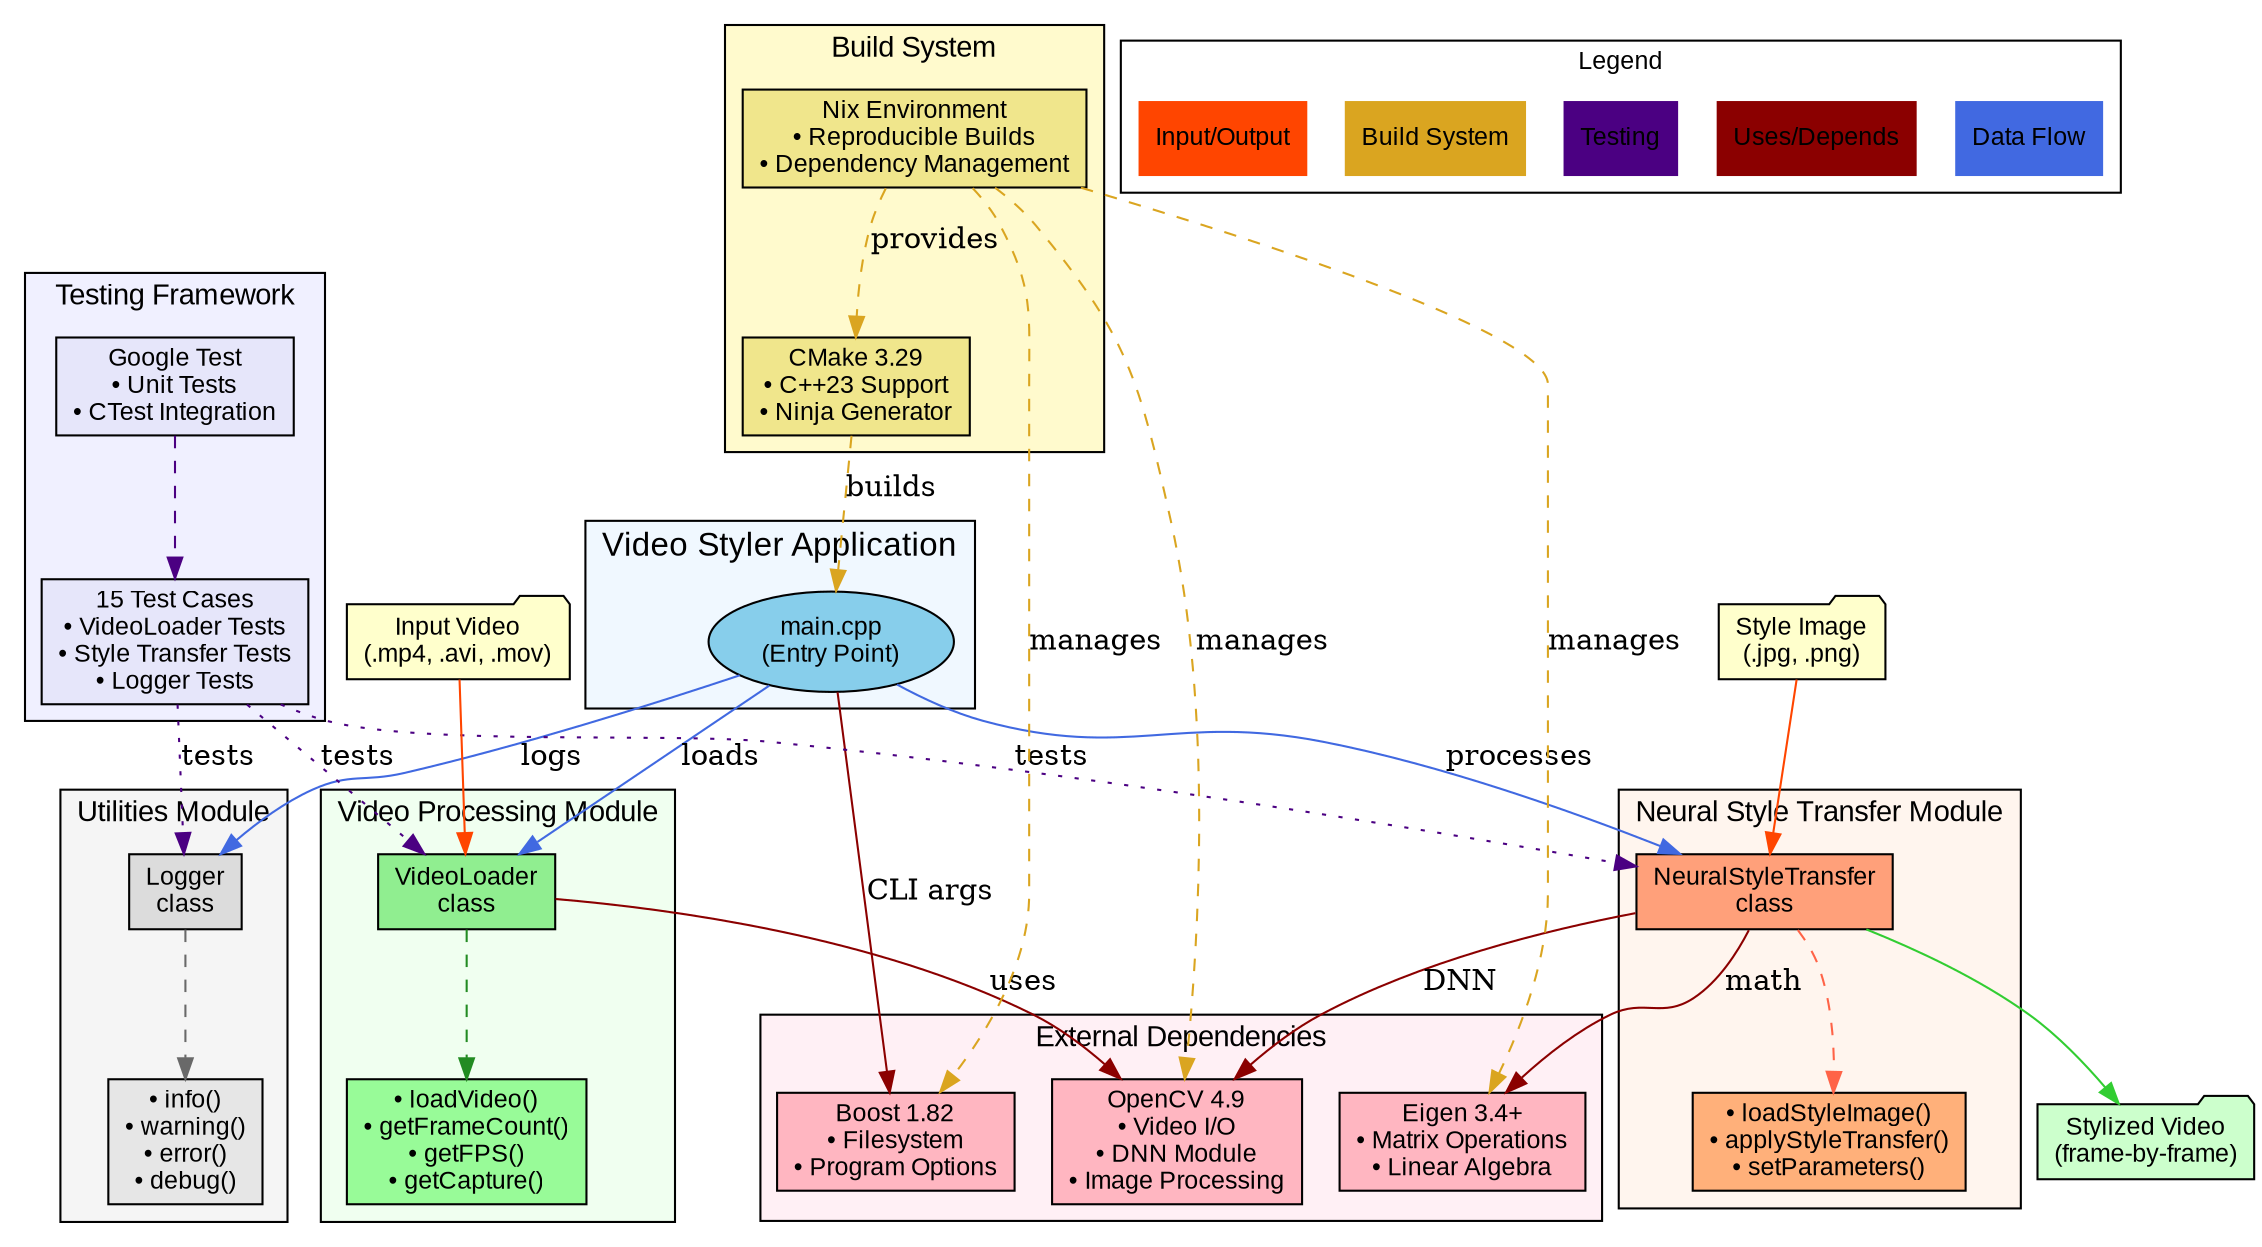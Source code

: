 digraph VideoStylerArchitecture {
    // Graph properties
    rankdir=TB;
    bgcolor="white";
    fontname="Arial";
    fontsize=14;
    
    // Node styles
    node [fontname="Arial", fontsize=12, shape=box, style=filled];
    
    // Define color scheme
    subgraph cluster_app {
        label="Video Styler Application";
        style=filled;
        fillcolor="#f0f8ff";
        fontsize=16;
        fontweight=bold;
        
        // Main application
        main [label="main.cpp\n(Entry Point)", fillcolor="#87ceeb", shape=ellipse];
    }
    
    subgraph cluster_video {
        label="Video Processing Module";
        style=filled;
        fillcolor="#f0fff0";
        fontsize=14;
        fontweight=bold;
        
        VideoLoader [label="VideoLoader\nclass", fillcolor="#90ee90"];
        video_methods [label="• loadVideo()\n• getFrameCount()\n• getFPS()\n• getCapture()", 
                      fillcolor="#98fb98", shape=record];
    }
    
    subgraph cluster_style {
        label="Neural Style Transfer Module";
        style=filled;
        fillcolor="#fff5ee";
        fontsize=14;
        fontweight=bold;
        
        NeuralStyleTransfer [label="NeuralStyleTransfer\nclass", fillcolor="#ffa07a"];
        style_methods [label="• loadStyleImage()\n• applyStyleTransfer()\n• setParameters()", 
                      fillcolor="#ffb07a", shape=record];
    }
    
    subgraph cluster_utils {
        label="Utilities Module";
        style=filled;
        fillcolor="#f5f5f5";
        fontsize=14;
        fontweight=bold;
        
        Logger [label="Logger\nclass", fillcolor="#dcdcdc"];
        logger_methods [label="• info()\n• warning()\n• error()\n• debug()", 
                       fillcolor="#e6e6e6", shape=record];
    }
    
    subgraph cluster_external {
        label="External Dependencies";
        style=filled;
        fillcolor="#fff0f5";
        fontsize=14;
        fontweight=bold;
        
        OpenCV [label="OpenCV 4.9\n• Video I/O\n• DNN Module\n• Image Processing", 
                fillcolor="#ffb6c1"];
        Eigen [label="Eigen 3.4+\n• Matrix Operations\n• Linear Algebra", 
               fillcolor="#ffb6c1"];
        Boost [label="Boost 1.82\n• Filesystem\n• Program Options", 
               fillcolor="#ffb6c1"];
    }
    
    subgraph cluster_testing {
        label="Testing Framework";
        style=filled;
        fillcolor="#f0f0ff";
        fontsize=14;
        fontweight=bold;
        
        GoogleTest [label="Google Test\n• Unit Tests\n• CTest Integration", 
                   fillcolor="#e6e6fa"];
        TestSuite [label="15 Test Cases\n• VideoLoader Tests\n• Style Transfer Tests\n• Logger Tests", 
                  fillcolor="#e6e6fa"];
    }
    
    subgraph cluster_build {
        label="Build System";
        style=filled;
        fillcolor="#fffacd";
        fontsize=14;
        fontweight=bold;
        
        CMake [label="CMake 3.29\n• C++23 Support\n• Ninja Generator", 
               fillcolor="#f0e68c"];
        Nix [label="Nix Environment\n• Reproducible Builds\n• Dependency Management", 
             fillcolor="#f0e68c"];
    }
    
    // Data flow arrows
    main -> VideoLoader [label="loads", color="#4169e1"];
    main -> NeuralStyleTransfer [label="processes", color="#4169e1"];
    main -> Logger [label="logs", color="#4169e1"];
    
    VideoLoader -> video_methods [style=dashed, color="#228b22"];
    NeuralStyleTransfer -> style_methods [style=dashed, color="#ff6347"];
    Logger -> logger_methods [style=dashed, color="#696969"];
    
    // External dependencies
    VideoLoader -> OpenCV [label="uses", color="#8b0000"];
    NeuralStyleTransfer -> OpenCV [label="DNN", color="#8b0000"];
    NeuralStyleTransfer -> Eigen [label="math", color="#8b0000"];
    main -> Boost [label="CLI args", color="#8b0000"];
    
    // Testing connections
    GoogleTest -> TestSuite [style=dashed, color="#4b0082"];
    TestSuite -> VideoLoader [label="tests", color="#4b0082", style=dotted];
    TestSuite -> NeuralStyleTransfer [label="tests", color="#4b0082", style=dotted];
    TestSuite -> Logger [label="tests", color="#4b0082", style=dotted];
    
    // Build system connections
    CMake -> main [label="builds", color="#daa520", style=dashed];
    Nix -> CMake [label="provides", color="#daa520", style=dashed];
    Nix -> OpenCV [label="manages", color="#daa520", style=dashed];
    Nix -> Eigen [label="manages", color="#daa520", style=dashed];
    Nix -> Boost [label="manages", color="#daa520", style=dashed];
    
    // Processing flow
    video_input [label="Input Video\n(.mp4, .avi, .mov)", shape=folder, fillcolor="#ffffcc"];
    style_input [label="Style Image\n(.jpg, .png)", shape=folder, fillcolor="#ffffcc"];
    output_video [label="Stylized Video\n(frame-by-frame)", shape=folder, fillcolor="#ccffcc"];
    
    video_input -> VideoLoader [color="#ff4500"];
    style_input -> NeuralStyleTransfer [color="#ff4500"];
    NeuralStyleTransfer -> output_video [color="#32cd32"];
    
    // Legend
    subgraph cluster_legend {
        label="Legend";
        style=filled;
        fillcolor="#ffffff";
        fontsize=12;
        
        legend_flow [label="Data Flow", color="#4169e1", shape=plaintext];
        legend_uses [label="Uses/Depends", color="#8b0000", shape=plaintext];
        legend_tests [label="Testing", color="#4b0082", shape=plaintext];
        legend_build [label="Build System", color="#daa520", shape=plaintext];
        legend_io [label="Input/Output", color="#ff4500", shape=plaintext];
    }
}

